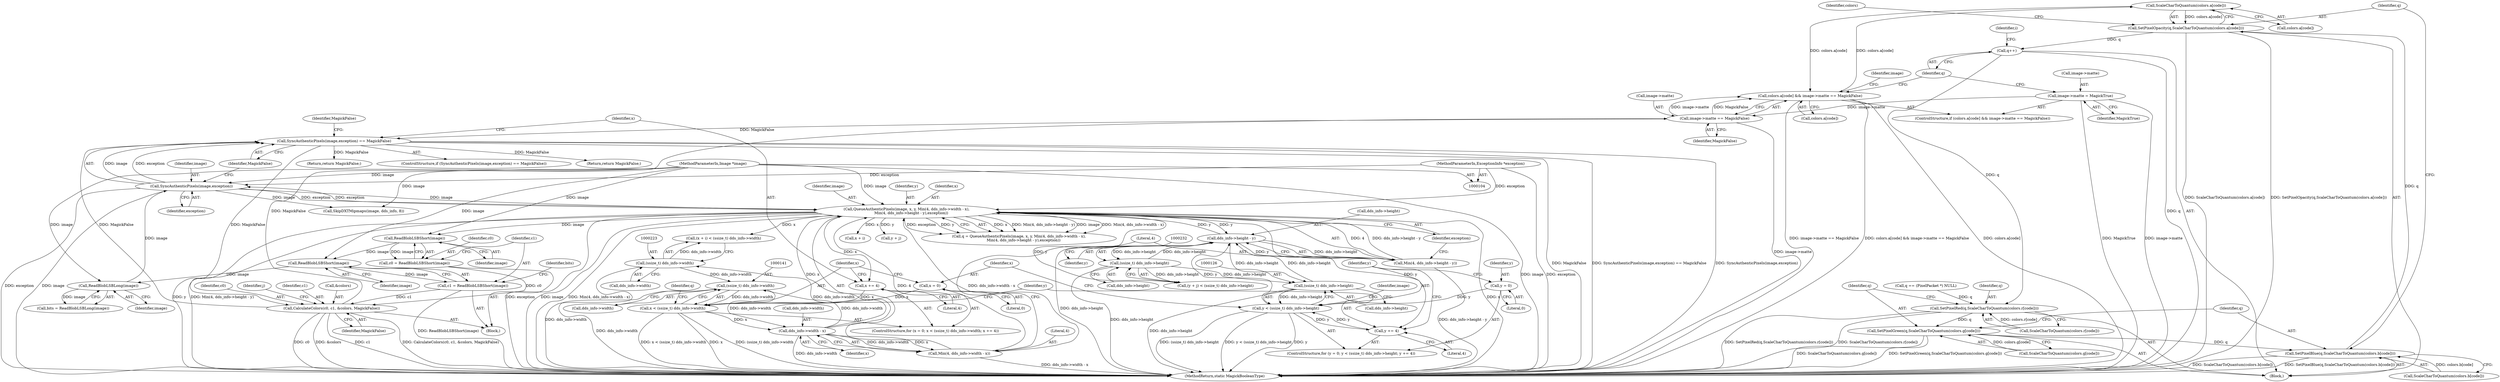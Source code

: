 digraph "0_ImageMagick_d7325bac173492b358417a0ad49fabad44447d52_0@array" {
"1000278" [label="(Call,ScaleCharToQuantum(colors.a[code]))"];
"1000285" [label="(Call,colors.a[code] && image->matte == MagickFalse)"];
"1000278" [label="(Call,ScaleCharToQuantum(colors.a[code]))"];
"1000291" [label="(Call,image->matte == MagickFalse)"];
"1000296" [label="(Call,image->matte = MagickTrue)"];
"1000190" [label="(Call,CalculateColors(c0, c1, &colors, MagickFalse))"];
"1000178" [label="(Call,c0 = ReadBlobLSBShort(image))"];
"1000180" [label="(Call,ReadBlobLSBShort(image))"];
"1000151" [label="(Call,QueueAuthenticPixels(image, x, y, Min(4, dds_info->width - x),\n        Min(4, dds_info->height - y),exception))"];
"1000305" [label="(Call,SyncAuthenticPixels(image,exception))"];
"1000188" [label="(Call,ReadBlobLSBLong(image))"];
"1000184" [label="(Call,ReadBlobLSBShort(image))"];
"1000105" [label="(MethodParameterIn,Image *image)"];
"1000107" [label="(MethodParameterIn,ExceptionInfo *exception)"];
"1000157" [label="(Call,dds_info->width - x)"];
"1000140" [label="(Call,(ssize_t) dds_info->width)"];
"1000222" [label="(Call,(ssize_t) dds_info->width)"];
"1000138" [label="(Call,x < (ssize_t) dds_info->width)"];
"1000135" [label="(Call,x = 0)"];
"1000145" [label="(Call,x += 4)"];
"1000164" [label="(Call,dds_info->height - y)"];
"1000231" [label="(Call,(ssize_t) dds_info->height)"];
"1000125" [label="(Call,(ssize_t) dds_info->height)"];
"1000123" [label="(Call,y < (ssize_t) dds_info->height)"];
"1000120" [label="(Call,y = 0)"];
"1000130" [label="(Call,y += 4)"];
"1000155" [label="(Call,Min(4, dds_info->width - x))"];
"1000162" [label="(Call,Min(4, dds_info->height - y))"];
"1000182" [label="(Call,c1 = ReadBlobLSBShort(image))"];
"1000304" [label="(Call,SyncAuthenticPixels(image,exception) == MagickFalse)"];
"1000276" [label="(Call,SetPixelOpacity(q,ScaleCharToQuantum(colors.a[code])))"];
"1000301" [label="(Call,q++)"];
"1000252" [label="(Call,SetPixelRed(q,ScaleCharToQuantum(colors.r[code])))"];
"1000260" [label="(Call,SetPixelGreen(q,ScaleCharToQuantum(colors.g[code])))"];
"1000268" [label="(Call,SetPixelBlue(q,ScaleCharToQuantum(colors.b[code])))"];
"1000150" [label="(Identifier,q)"];
"1000180" [label="(Call,ReadBlobLSBShort(image))"];
"1000161" [label="(Identifier,x)"];
"1000295" [label="(Identifier,MagickFalse)"];
"1000305" [label="(Call,SyncAuthenticPixels(image,exception))"];
"1000169" [label="(Identifier,exception)"];
"1000119" [label="(ControlStructure,for (y = 0; y < (ssize_t) dds_info->height; y += 4))"];
"1000191" [label="(Identifier,c0)"];
"1000233" [label="(Call,dds_info->height)"];
"1000183" [label="(Identifier,c1)"];
"1000140" [label="(Call,(ssize_t) dds_info->width)"];
"1000254" [label="(Call,ScaleCharToQuantum(colors.r[code]))"];
"1000120" [label="(Call,y = 0)"];
"1000134" [label="(ControlStructure,for (x = 0; x < (ssize_t) dds_info->width; x += 4))"];
"1000253" [label="(Identifier,q)"];
"1000190" [label="(Call,CalculateColors(c0, c1, &colors, MagickFalse))"];
"1000276" [label="(Call,SetPixelOpacity(q,ScaleCharToQuantum(colors.a[code])))"];
"1000312" [label="(Identifier,image)"];
"1000308" [label="(Identifier,MagickFalse)"];
"1000107" [label="(MethodParameterIn,ExceptionInfo *exception)"];
"1000269" [label="(Identifier,q)"];
"1000277" [label="(Identifier,q)"];
"1000279" [label="(Call,colors.a[code])"];
"1000187" [label="(Identifier,bits)"];
"1000127" [label="(Call,dds_info->height)"];
"1000288" [label="(Identifier,colors)"];
"1000214" [label="(Identifier,i)"];
"1000261" [label="(Identifier,q)"];
"1000151" [label="(Call,QueueAuthenticPixels(image, x, y, Min(4, dds_info->width - x),\n        Min(4, dds_info->height - y),exception))"];
"1000122" [label="(Literal,0)"];
"1000296" [label="(Call,image->matte = MagickTrue)"];
"1000155" [label="(Call,Min(4, dds_info->width - x))"];
"1000162" [label="(Call,Min(4, dds_info->height - y))"];
"1000181" [label="(Identifier,image)"];
"1000270" [label="(Call,ScaleCharToQuantum(colors.b[code]))"];
"1000298" [label="(Identifier,image)"];
"1000309" [label="(Return,return MagickFalse;)"];
"1000300" [label="(Identifier,MagickTrue)"];
"1000136" [label="(Identifier,x)"];
"1000121" [label="(Identifier,y)"];
"1000131" [label="(Identifier,y)"];
"1000135" [label="(Call,x = 0)"];
"1000317" [label="(MethodReturn,static MagickBooleanType)"];
"1000165" [label="(Call,dds_info->height)"];
"1000284" [label="(ControlStructure,if (colors.a[code] && image->matte == MagickFalse))"];
"1000156" [label="(Literal,4)"];
"1000304" [label="(Call,SyncAuthenticPixels(image,exception) == MagickFalse)"];
"1000198" [label="(Identifier,j)"];
"1000145" [label="(Call,x += 4)"];
"1000168" [label="(Identifier,y)"];
"1000148" [label="(Block,)"];
"1000164" [label="(Call,dds_info->height - y)"];
"1000227" [label="(Call,(y + j) < (ssize_t) dds_info->height)"];
"1000236" [label="(Block,)"];
"1000154" [label="(Identifier,y)"];
"1000186" [label="(Call,bits = ReadBlobLSBLong(image))"];
"1000142" [label="(Call,dds_info->width)"];
"1000307" [label="(Identifier,exception)"];
"1000303" [label="(ControlStructure,if (SyncAuthenticPixels(image,exception) == MagickFalse))"];
"1000231" [label="(Call,(ssize_t) dds_info->height)"];
"1000285" [label="(Call,colors.a[code] && image->matte == MagickFalse)"];
"1000130" [label="(Call,y += 4)"];
"1000260" [label="(Call,SetPixelGreen(q,ScaleCharToQuantum(colors.g[code])))"];
"1000292" [label="(Call,image->matte)"];
"1000185" [label="(Identifier,image)"];
"1000125" [label="(Call,(ssize_t) dds_info->height)"];
"1000182" [label="(Call,c1 = ReadBlobLSBShort(image))"];
"1000189" [label="(Identifier,image)"];
"1000147" [label="(Literal,4)"];
"1000195" [label="(Identifier,MagickFalse)"];
"1000301" [label="(Call,q++)"];
"1000192" [label="(Identifier,c1)"];
"1000123" [label="(Call,y < (ssize_t) dds_info->height)"];
"1000158" [label="(Call,dds_info->width)"];
"1000219" [label="(Call,x + i)"];
"1000224" [label="(Call,dds_info->width)"];
"1000132" [label="(Literal,4)"];
"1000222" [label="(Call,(ssize_t) dds_info->width)"];
"1000105" [label="(MethodParameterIn,Image *image)"];
"1000184" [label="(Call,ReadBlobLSBShort(image))"];
"1000176" [label="(Return,return MagickFalse;)"];
"1000139" [label="(Identifier,x)"];
"1000153" [label="(Identifier,x)"];
"1000278" [label="(Call,ScaleCharToQuantum(colors.a[code]))"];
"1000228" [label="(Call,y + j)"];
"1000311" [label="(Call,SkipDXTMipmaps(image, dds_info, 8))"];
"1000137" [label="(Literal,0)"];
"1000171" [label="(Call,q == (PixelPacket *) NULL)"];
"1000193" [label="(Call,&colors)"];
"1000157" [label="(Call,dds_info->width - x)"];
"1000310" [label="(Identifier,MagickFalse)"];
"1000302" [label="(Identifier,q)"];
"1000179" [label="(Identifier,c0)"];
"1000262" [label="(Call,ScaleCharToQuantum(colors.g[code]))"];
"1000138" [label="(Call,x < (ssize_t) dds_info->width)"];
"1000152" [label="(Identifier,image)"];
"1000297" [label="(Call,image->matte)"];
"1000178" [label="(Call,c0 = ReadBlobLSBShort(image))"];
"1000149" [label="(Call,q = QueueAuthenticPixels(image, x, y, Min(4, dds_info->width - x),\n        Min(4, dds_info->height - y),exception))"];
"1000291" [label="(Call,image->matte == MagickFalse)"];
"1000286" [label="(Call,colors.a[code])"];
"1000124" [label="(Identifier,y)"];
"1000306" [label="(Identifier,image)"];
"1000188" [label="(Call,ReadBlobLSBLong(image))"];
"1000146" [label="(Identifier,x)"];
"1000268" [label="(Call,SetPixelBlue(q,ScaleCharToQuantum(colors.b[code])))"];
"1000163" [label="(Literal,4)"];
"1000218" [label="(Call,(x + i) < (ssize_t) dds_info->width)"];
"1000252" [label="(Call,SetPixelRed(q,ScaleCharToQuantum(colors.r[code])))"];
"1000278" -> "1000276"  [label="AST: "];
"1000278" -> "1000279"  [label="CFG: "];
"1000279" -> "1000278"  [label="AST: "];
"1000276" -> "1000278"  [label="CFG: "];
"1000278" -> "1000276"  [label="DDG: colors.a[code]"];
"1000285" -> "1000278"  [label="DDG: colors.a[code]"];
"1000278" -> "1000285"  [label="DDG: colors.a[code]"];
"1000285" -> "1000284"  [label="AST: "];
"1000285" -> "1000286"  [label="CFG: "];
"1000285" -> "1000291"  [label="CFG: "];
"1000286" -> "1000285"  [label="AST: "];
"1000291" -> "1000285"  [label="AST: "];
"1000298" -> "1000285"  [label="CFG: "];
"1000302" -> "1000285"  [label="CFG: "];
"1000285" -> "1000317"  [label="DDG: colors.a[code]"];
"1000285" -> "1000317"  [label="DDG: image->matte == MagickFalse"];
"1000285" -> "1000317"  [label="DDG: colors.a[code] && image->matte == MagickFalse"];
"1000291" -> "1000285"  [label="DDG: image->matte"];
"1000291" -> "1000285"  [label="DDG: MagickFalse"];
"1000291" -> "1000295"  [label="CFG: "];
"1000292" -> "1000291"  [label="AST: "];
"1000295" -> "1000291"  [label="AST: "];
"1000291" -> "1000317"  [label="DDG: image->matte"];
"1000296" -> "1000291"  [label="DDG: image->matte"];
"1000190" -> "1000291"  [label="DDG: MagickFalse"];
"1000291" -> "1000304"  [label="DDG: MagickFalse"];
"1000296" -> "1000284"  [label="AST: "];
"1000296" -> "1000300"  [label="CFG: "];
"1000297" -> "1000296"  [label="AST: "];
"1000300" -> "1000296"  [label="AST: "];
"1000302" -> "1000296"  [label="CFG: "];
"1000296" -> "1000317"  [label="DDG: MagickTrue"];
"1000296" -> "1000317"  [label="DDG: image->matte"];
"1000190" -> "1000148"  [label="AST: "];
"1000190" -> "1000195"  [label="CFG: "];
"1000191" -> "1000190"  [label="AST: "];
"1000192" -> "1000190"  [label="AST: "];
"1000193" -> "1000190"  [label="AST: "];
"1000195" -> "1000190"  [label="AST: "];
"1000198" -> "1000190"  [label="CFG: "];
"1000190" -> "1000317"  [label="DDG: CalculateColors(c0, c1, &colors, MagickFalse)"];
"1000190" -> "1000317"  [label="DDG: c0"];
"1000190" -> "1000317"  [label="DDG: &colors"];
"1000190" -> "1000317"  [label="DDG: c1"];
"1000178" -> "1000190"  [label="DDG: c0"];
"1000182" -> "1000190"  [label="DDG: c1"];
"1000304" -> "1000190"  [label="DDG: MagickFalse"];
"1000190" -> "1000304"  [label="DDG: MagickFalse"];
"1000178" -> "1000148"  [label="AST: "];
"1000178" -> "1000180"  [label="CFG: "];
"1000179" -> "1000178"  [label="AST: "];
"1000180" -> "1000178"  [label="AST: "];
"1000183" -> "1000178"  [label="CFG: "];
"1000180" -> "1000178"  [label="DDG: image"];
"1000180" -> "1000181"  [label="CFG: "];
"1000181" -> "1000180"  [label="AST: "];
"1000151" -> "1000180"  [label="DDG: image"];
"1000105" -> "1000180"  [label="DDG: image"];
"1000180" -> "1000184"  [label="DDG: image"];
"1000151" -> "1000149"  [label="AST: "];
"1000151" -> "1000169"  [label="CFG: "];
"1000152" -> "1000151"  [label="AST: "];
"1000153" -> "1000151"  [label="AST: "];
"1000154" -> "1000151"  [label="AST: "];
"1000155" -> "1000151"  [label="AST: "];
"1000162" -> "1000151"  [label="AST: "];
"1000169" -> "1000151"  [label="AST: "];
"1000149" -> "1000151"  [label="CFG: "];
"1000151" -> "1000317"  [label="DDG: exception"];
"1000151" -> "1000317"  [label="DDG: image"];
"1000151" -> "1000317"  [label="DDG: Min(4, dds_info->width - x)"];
"1000151" -> "1000317"  [label="DDG: x"];
"1000151" -> "1000317"  [label="DDG: y"];
"1000151" -> "1000317"  [label="DDG: Min(4, dds_info->height - y)"];
"1000151" -> "1000130"  [label="DDG: y"];
"1000151" -> "1000145"  [label="DDG: x"];
"1000151" -> "1000149"  [label="DDG: x"];
"1000151" -> "1000149"  [label="DDG: Min(4, dds_info->height - y)"];
"1000151" -> "1000149"  [label="DDG: image"];
"1000151" -> "1000149"  [label="DDG: Min(4, dds_info->width - x)"];
"1000151" -> "1000149"  [label="DDG: exception"];
"1000151" -> "1000149"  [label="DDG: y"];
"1000305" -> "1000151"  [label="DDG: image"];
"1000305" -> "1000151"  [label="DDG: exception"];
"1000105" -> "1000151"  [label="DDG: image"];
"1000157" -> "1000151"  [label="DDG: x"];
"1000164" -> "1000151"  [label="DDG: y"];
"1000155" -> "1000151"  [label="DDG: 4"];
"1000155" -> "1000151"  [label="DDG: dds_info->width - x"];
"1000162" -> "1000151"  [label="DDG: 4"];
"1000162" -> "1000151"  [label="DDG: dds_info->height - y"];
"1000151" -> "1000164"  [label="DDG: y"];
"1000107" -> "1000151"  [label="DDG: exception"];
"1000151" -> "1000218"  [label="DDG: x"];
"1000151" -> "1000219"  [label="DDG: x"];
"1000151" -> "1000227"  [label="DDG: y"];
"1000151" -> "1000228"  [label="DDG: y"];
"1000151" -> "1000305"  [label="DDG: exception"];
"1000305" -> "1000304"  [label="AST: "];
"1000305" -> "1000307"  [label="CFG: "];
"1000306" -> "1000305"  [label="AST: "];
"1000307" -> "1000305"  [label="AST: "];
"1000308" -> "1000305"  [label="CFG: "];
"1000305" -> "1000317"  [label="DDG: exception"];
"1000305" -> "1000317"  [label="DDG: image"];
"1000305" -> "1000304"  [label="DDG: image"];
"1000305" -> "1000304"  [label="DDG: exception"];
"1000188" -> "1000305"  [label="DDG: image"];
"1000105" -> "1000305"  [label="DDG: image"];
"1000107" -> "1000305"  [label="DDG: exception"];
"1000305" -> "1000311"  [label="DDG: image"];
"1000188" -> "1000186"  [label="AST: "];
"1000188" -> "1000189"  [label="CFG: "];
"1000189" -> "1000188"  [label="AST: "];
"1000186" -> "1000188"  [label="CFG: "];
"1000188" -> "1000186"  [label="DDG: image"];
"1000184" -> "1000188"  [label="DDG: image"];
"1000105" -> "1000188"  [label="DDG: image"];
"1000184" -> "1000182"  [label="AST: "];
"1000184" -> "1000185"  [label="CFG: "];
"1000185" -> "1000184"  [label="AST: "];
"1000182" -> "1000184"  [label="CFG: "];
"1000184" -> "1000182"  [label="DDG: image"];
"1000105" -> "1000184"  [label="DDG: image"];
"1000105" -> "1000104"  [label="AST: "];
"1000105" -> "1000317"  [label="DDG: image"];
"1000105" -> "1000311"  [label="DDG: image"];
"1000107" -> "1000104"  [label="AST: "];
"1000107" -> "1000317"  [label="DDG: exception"];
"1000157" -> "1000155"  [label="AST: "];
"1000157" -> "1000161"  [label="CFG: "];
"1000158" -> "1000157"  [label="AST: "];
"1000161" -> "1000157"  [label="AST: "];
"1000155" -> "1000157"  [label="CFG: "];
"1000157" -> "1000317"  [label="DDG: dds_info->width"];
"1000157" -> "1000140"  [label="DDG: dds_info->width"];
"1000157" -> "1000155"  [label="DDG: dds_info->width"];
"1000157" -> "1000155"  [label="DDG: x"];
"1000140" -> "1000157"  [label="DDG: dds_info->width"];
"1000138" -> "1000157"  [label="DDG: x"];
"1000157" -> "1000222"  [label="DDG: dds_info->width"];
"1000140" -> "1000138"  [label="AST: "];
"1000140" -> "1000142"  [label="CFG: "];
"1000141" -> "1000140"  [label="AST: "];
"1000142" -> "1000140"  [label="AST: "];
"1000138" -> "1000140"  [label="CFG: "];
"1000140" -> "1000317"  [label="DDG: dds_info->width"];
"1000140" -> "1000138"  [label="DDG: dds_info->width"];
"1000222" -> "1000140"  [label="DDG: dds_info->width"];
"1000222" -> "1000218"  [label="AST: "];
"1000222" -> "1000224"  [label="CFG: "];
"1000223" -> "1000222"  [label="AST: "];
"1000224" -> "1000222"  [label="AST: "];
"1000218" -> "1000222"  [label="CFG: "];
"1000222" -> "1000317"  [label="DDG: dds_info->width"];
"1000222" -> "1000218"  [label="DDG: dds_info->width"];
"1000138" -> "1000134"  [label="AST: "];
"1000139" -> "1000138"  [label="AST: "];
"1000150" -> "1000138"  [label="CFG: "];
"1000131" -> "1000138"  [label="CFG: "];
"1000138" -> "1000317"  [label="DDG: x < (ssize_t) dds_info->width"];
"1000138" -> "1000317"  [label="DDG: x"];
"1000138" -> "1000317"  [label="DDG: (ssize_t) dds_info->width"];
"1000135" -> "1000138"  [label="DDG: x"];
"1000145" -> "1000138"  [label="DDG: x"];
"1000135" -> "1000134"  [label="AST: "];
"1000135" -> "1000137"  [label="CFG: "];
"1000136" -> "1000135"  [label="AST: "];
"1000137" -> "1000135"  [label="AST: "];
"1000139" -> "1000135"  [label="CFG: "];
"1000145" -> "1000134"  [label="AST: "];
"1000145" -> "1000147"  [label="CFG: "];
"1000146" -> "1000145"  [label="AST: "];
"1000147" -> "1000145"  [label="AST: "];
"1000139" -> "1000145"  [label="CFG: "];
"1000164" -> "1000162"  [label="AST: "];
"1000164" -> "1000168"  [label="CFG: "];
"1000165" -> "1000164"  [label="AST: "];
"1000168" -> "1000164"  [label="AST: "];
"1000162" -> "1000164"  [label="CFG: "];
"1000164" -> "1000317"  [label="DDG: dds_info->height"];
"1000164" -> "1000125"  [label="DDG: dds_info->height"];
"1000164" -> "1000162"  [label="DDG: dds_info->height"];
"1000164" -> "1000162"  [label="DDG: y"];
"1000231" -> "1000164"  [label="DDG: dds_info->height"];
"1000125" -> "1000164"  [label="DDG: dds_info->height"];
"1000123" -> "1000164"  [label="DDG: y"];
"1000164" -> "1000231"  [label="DDG: dds_info->height"];
"1000231" -> "1000227"  [label="AST: "];
"1000231" -> "1000233"  [label="CFG: "];
"1000232" -> "1000231"  [label="AST: "];
"1000233" -> "1000231"  [label="AST: "];
"1000227" -> "1000231"  [label="CFG: "];
"1000231" -> "1000317"  [label="DDG: dds_info->height"];
"1000231" -> "1000125"  [label="DDG: dds_info->height"];
"1000231" -> "1000227"  [label="DDG: dds_info->height"];
"1000125" -> "1000123"  [label="AST: "];
"1000125" -> "1000127"  [label="CFG: "];
"1000126" -> "1000125"  [label="AST: "];
"1000127" -> "1000125"  [label="AST: "];
"1000123" -> "1000125"  [label="CFG: "];
"1000125" -> "1000317"  [label="DDG: dds_info->height"];
"1000125" -> "1000123"  [label="DDG: dds_info->height"];
"1000123" -> "1000119"  [label="AST: "];
"1000124" -> "1000123"  [label="AST: "];
"1000136" -> "1000123"  [label="CFG: "];
"1000312" -> "1000123"  [label="CFG: "];
"1000123" -> "1000317"  [label="DDG: (ssize_t) dds_info->height"];
"1000123" -> "1000317"  [label="DDG: y < (ssize_t) dds_info->height"];
"1000123" -> "1000317"  [label="DDG: y"];
"1000120" -> "1000123"  [label="DDG: y"];
"1000130" -> "1000123"  [label="DDG: y"];
"1000123" -> "1000130"  [label="DDG: y"];
"1000120" -> "1000119"  [label="AST: "];
"1000120" -> "1000122"  [label="CFG: "];
"1000121" -> "1000120"  [label="AST: "];
"1000122" -> "1000120"  [label="AST: "];
"1000124" -> "1000120"  [label="CFG: "];
"1000130" -> "1000119"  [label="AST: "];
"1000130" -> "1000132"  [label="CFG: "];
"1000131" -> "1000130"  [label="AST: "];
"1000132" -> "1000130"  [label="AST: "];
"1000124" -> "1000130"  [label="CFG: "];
"1000156" -> "1000155"  [label="AST: "];
"1000163" -> "1000155"  [label="CFG: "];
"1000155" -> "1000317"  [label="DDG: dds_info->width - x"];
"1000163" -> "1000162"  [label="AST: "];
"1000169" -> "1000162"  [label="CFG: "];
"1000162" -> "1000317"  [label="DDG: dds_info->height - y"];
"1000182" -> "1000148"  [label="AST: "];
"1000183" -> "1000182"  [label="AST: "];
"1000187" -> "1000182"  [label="CFG: "];
"1000182" -> "1000317"  [label="DDG: ReadBlobLSBShort(image)"];
"1000304" -> "1000303"  [label="AST: "];
"1000304" -> "1000308"  [label="CFG: "];
"1000308" -> "1000304"  [label="AST: "];
"1000310" -> "1000304"  [label="CFG: "];
"1000146" -> "1000304"  [label="CFG: "];
"1000304" -> "1000317"  [label="DDG: SyncAuthenticPixels(image,exception) == MagickFalse"];
"1000304" -> "1000317"  [label="DDG: SyncAuthenticPixels(image,exception)"];
"1000304" -> "1000317"  [label="DDG: MagickFalse"];
"1000304" -> "1000176"  [label="DDG: MagickFalse"];
"1000304" -> "1000309"  [label="DDG: MagickFalse"];
"1000276" -> "1000236"  [label="AST: "];
"1000277" -> "1000276"  [label="AST: "];
"1000288" -> "1000276"  [label="CFG: "];
"1000276" -> "1000317"  [label="DDG: ScaleCharToQuantum(colors.a[code])"];
"1000276" -> "1000317"  [label="DDG: SetPixelOpacity(q,ScaleCharToQuantum(colors.a[code]))"];
"1000268" -> "1000276"  [label="DDG: q"];
"1000276" -> "1000301"  [label="DDG: q"];
"1000301" -> "1000236"  [label="AST: "];
"1000301" -> "1000302"  [label="CFG: "];
"1000302" -> "1000301"  [label="AST: "];
"1000214" -> "1000301"  [label="CFG: "];
"1000301" -> "1000317"  [label="DDG: q"];
"1000301" -> "1000252"  [label="DDG: q"];
"1000252" -> "1000236"  [label="AST: "];
"1000252" -> "1000254"  [label="CFG: "];
"1000253" -> "1000252"  [label="AST: "];
"1000254" -> "1000252"  [label="AST: "];
"1000261" -> "1000252"  [label="CFG: "];
"1000252" -> "1000317"  [label="DDG: ScaleCharToQuantum(colors.r[code])"];
"1000252" -> "1000317"  [label="DDG: SetPixelRed(q,ScaleCharToQuantum(colors.r[code]))"];
"1000171" -> "1000252"  [label="DDG: q"];
"1000254" -> "1000252"  [label="DDG: colors.r[code]"];
"1000252" -> "1000260"  [label="DDG: q"];
"1000260" -> "1000236"  [label="AST: "];
"1000260" -> "1000262"  [label="CFG: "];
"1000261" -> "1000260"  [label="AST: "];
"1000262" -> "1000260"  [label="AST: "];
"1000269" -> "1000260"  [label="CFG: "];
"1000260" -> "1000317"  [label="DDG: SetPixelGreen(q,ScaleCharToQuantum(colors.g[code]))"];
"1000260" -> "1000317"  [label="DDG: ScaleCharToQuantum(colors.g[code])"];
"1000262" -> "1000260"  [label="DDG: colors.g[code]"];
"1000260" -> "1000268"  [label="DDG: q"];
"1000268" -> "1000236"  [label="AST: "];
"1000268" -> "1000270"  [label="CFG: "];
"1000269" -> "1000268"  [label="AST: "];
"1000270" -> "1000268"  [label="AST: "];
"1000277" -> "1000268"  [label="CFG: "];
"1000268" -> "1000317"  [label="DDG: SetPixelBlue(q,ScaleCharToQuantum(colors.b[code]))"];
"1000268" -> "1000317"  [label="DDG: ScaleCharToQuantum(colors.b[code])"];
"1000270" -> "1000268"  [label="DDG: colors.b[code]"];
}
